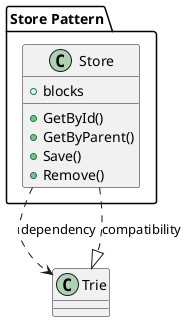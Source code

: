 @startuml PM_Model_DesignPattern_Store_Repository
' PM: Design Pattern Store (Repository) Model

package "Store Pattern" {
    class Store {
        +blocks
        +GetById()
        +GetByParent()
        +Save()
        +Remove()
    }
}

Store ..> Trie : dependency
Store ..|> Trie : compatibility

@enduml